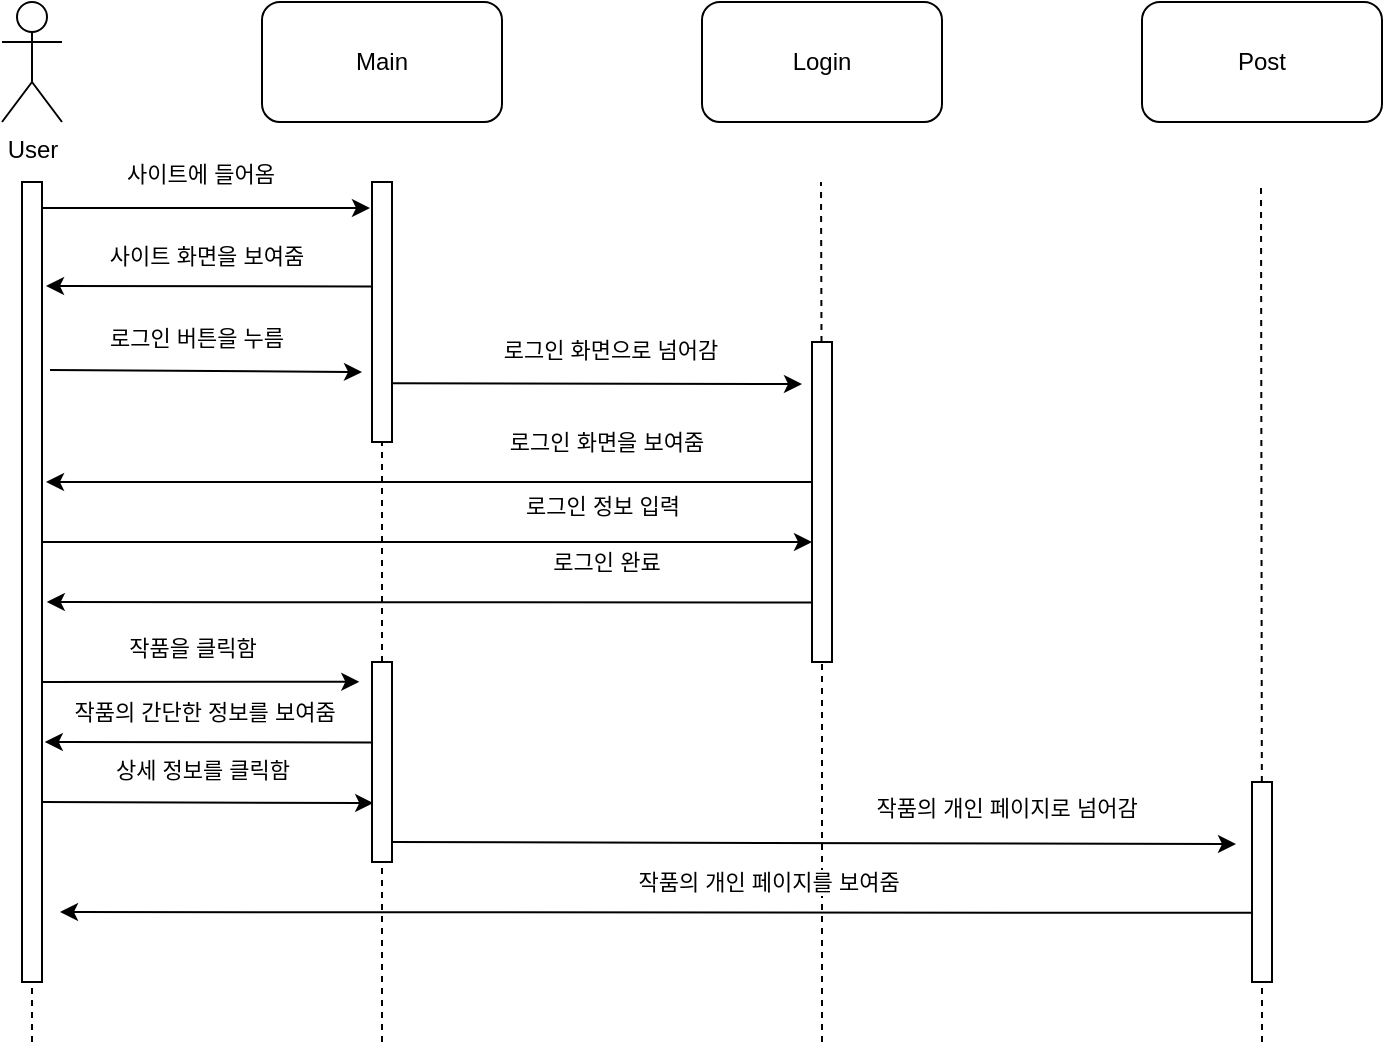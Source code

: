 <mxfile version="14.6.6" type="github"><diagram id="14Rl3OKu15quQ_uYAupq" name="Page-1"><mxGraphModel dx="1221" dy="682" grid="1" gridSize="10" guides="1" tooltips="1" connect="1" arrows="1" fold="1" page="1" pageScale="1" pageWidth="827" pageHeight="1169" math="0" shadow="0"><root><mxCell id="0"/><mxCell id="1" parent="0"/><mxCell id="F2aJ64rCiTDuc4IwKkHj-19" value="" style="endArrow=classic;html=1;exitX=0.06;exitY=0.402;exitDx=0;exitDy=0;exitPerimeter=0;" edge="1" parent="1" source="F2aJ64rCiTDuc4IwKkHj-16"><mxGeometry width="50" height="50" relative="1" as="geometry"><mxPoint x="295" y="209" as="sourcePoint"/><mxPoint x="132" y="222" as="targetPoint"/></mxGeometry></mxCell><mxCell id="F2aJ64rCiTDuc4IwKkHj-20" value="사이트 화면을 보여줌" style="edgeLabel;html=1;align=center;verticalAlign=middle;resizable=0;points=[];" vertex="1" connectable="0" parent="F2aJ64rCiTDuc4IwKkHj-19"><mxGeometry x="0.464" y="-1" relative="1" as="geometry"><mxPoint x="36" y="-14" as="offset"/></mxGeometry></mxCell><mxCell id="F2aJ64rCiTDuc4IwKkHj-1" value="User" style="shape=umlActor;verticalLabelPosition=bottom;verticalAlign=top;html=1;outlineConnect=0;" vertex="1" parent="1"><mxGeometry x="110" y="80" width="30" height="60" as="geometry"/></mxCell><mxCell id="F2aJ64rCiTDuc4IwKkHj-2" value="Main" style="rounded=1;whiteSpace=wrap;html=1;" vertex="1" parent="1"><mxGeometry x="240" y="80" width="120" height="60" as="geometry"/></mxCell><mxCell id="F2aJ64rCiTDuc4IwKkHj-3" value="Login" style="rounded=1;whiteSpace=wrap;html=1;" vertex="1" parent="1"><mxGeometry x="460" y="80" width="120" height="60" as="geometry"/></mxCell><mxCell id="F2aJ64rCiTDuc4IwKkHj-4" value="Post" style="rounded=1;whiteSpace=wrap;html=1;" vertex="1" parent="1"><mxGeometry x="680" y="80" width="120" height="60" as="geometry"/></mxCell><mxCell id="F2aJ64rCiTDuc4IwKkHj-7" value="" style="endArrow=none;dashed=1;html=1;startArrow=none;" edge="1" parent="1" source="F2aJ64rCiTDuc4IwKkHj-12"><mxGeometry width="50" height="50" relative="1" as="geometry"><mxPoint x="125" y="460" as="sourcePoint"/><mxPoint x="124.5" y="170" as="targetPoint"/></mxGeometry></mxCell><mxCell id="F2aJ64rCiTDuc4IwKkHj-8" value="" style="endArrow=none;dashed=1;html=1;startArrow=none;" edge="1" parent="1" source="F2aJ64rCiTDuc4IwKkHj-16"><mxGeometry width="50" height="50" relative="1" as="geometry"><mxPoint x="300" y="460" as="sourcePoint"/><mxPoint x="299.5" y="170" as="targetPoint"/></mxGeometry></mxCell><mxCell id="F2aJ64rCiTDuc4IwKkHj-9" value="" style="endArrow=none;dashed=1;html=1;startArrow=none;" edge="1" parent="1" source="F2aJ64rCiTDuc4IwKkHj-25"><mxGeometry width="50" height="50" relative="1" as="geometry"><mxPoint x="520" y="460" as="sourcePoint"/><mxPoint x="519.5" y="170" as="targetPoint"/></mxGeometry></mxCell><mxCell id="F2aJ64rCiTDuc4IwKkHj-10" value="" style="endArrow=none;dashed=1;html=1;startArrow=none;" edge="1" parent="1" source="F2aJ64rCiTDuc4IwKkHj-47"><mxGeometry width="50" height="50" relative="1" as="geometry"><mxPoint x="740" y="560" as="sourcePoint"/><mxPoint x="739.5" y="170" as="targetPoint"/></mxGeometry></mxCell><mxCell id="F2aJ64rCiTDuc4IwKkHj-12" value="" style="rounded=0;whiteSpace=wrap;html=1;" vertex="1" parent="1"><mxGeometry x="120" y="170" width="10" height="400" as="geometry"/></mxCell><mxCell id="F2aJ64rCiTDuc4IwKkHj-14" value="" style="endArrow=none;dashed=1;html=1;" edge="1" parent="1" target="F2aJ64rCiTDuc4IwKkHj-12"><mxGeometry width="50" height="50" relative="1" as="geometry"><mxPoint x="125" y="600" as="sourcePoint"/><mxPoint x="124.5" y="170" as="targetPoint"/></mxGeometry></mxCell><mxCell id="F2aJ64rCiTDuc4IwKkHj-15" value="" style="endArrow=classic;html=1;entryX=-0.1;entryY=0.1;entryDx=0;entryDy=0;entryPerimeter=0;" edge="1" parent="1" target="F2aJ64rCiTDuc4IwKkHj-16"><mxGeometry width="50" height="50" relative="1" as="geometry"><mxPoint x="130" y="183" as="sourcePoint"/><mxPoint x="260" y="180" as="targetPoint"/></mxGeometry></mxCell><mxCell id="F2aJ64rCiTDuc4IwKkHj-18" value="사이트에 들어옴" style="edgeLabel;html=1;align=center;verticalAlign=middle;resizable=0;points=[];" vertex="1" connectable="0" parent="F2aJ64rCiTDuc4IwKkHj-15"><mxGeometry x="0.464" y="-1" relative="1" as="geometry"><mxPoint x="-41" y="-18" as="offset"/></mxGeometry></mxCell><mxCell id="F2aJ64rCiTDuc4IwKkHj-16" value="" style="rounded=0;whiteSpace=wrap;html=1;" vertex="1" parent="1"><mxGeometry x="295" y="170" width="10" height="130" as="geometry"/></mxCell><mxCell id="F2aJ64rCiTDuc4IwKkHj-17" value="" style="endArrow=none;dashed=1;html=1;startArrow=none;" edge="1" parent="1" source="F2aJ64rCiTDuc4IwKkHj-38" target="F2aJ64rCiTDuc4IwKkHj-16"><mxGeometry width="50" height="50" relative="1" as="geometry"><mxPoint x="300" y="560" as="sourcePoint"/><mxPoint x="299.5" y="170" as="targetPoint"/></mxGeometry></mxCell><mxCell id="F2aJ64rCiTDuc4IwKkHj-21" value="" style="endArrow=classic;html=1;" edge="1" parent="1"><mxGeometry width="50" height="50" relative="1" as="geometry"><mxPoint x="134" y="264" as="sourcePoint"/><mxPoint x="290" y="265" as="targetPoint"/></mxGeometry></mxCell><mxCell id="F2aJ64rCiTDuc4IwKkHj-22" value="로그인 버튼을 누름" style="edgeLabel;html=1;align=center;verticalAlign=middle;resizable=0;points=[];" vertex="1" connectable="0" parent="F2aJ64rCiTDuc4IwKkHj-21"><mxGeometry x="0.464" y="-1" relative="1" as="geometry"><mxPoint x="-41" y="-18" as="offset"/></mxGeometry></mxCell><mxCell id="F2aJ64rCiTDuc4IwKkHj-25" value="" style="rounded=0;whiteSpace=wrap;html=1;" vertex="1" parent="1"><mxGeometry x="515" y="250" width="10" height="160" as="geometry"/></mxCell><mxCell id="F2aJ64rCiTDuc4IwKkHj-26" value="" style="endArrow=none;dashed=1;html=1;" edge="1" parent="1" target="F2aJ64rCiTDuc4IwKkHj-25"><mxGeometry width="50" height="50" relative="1" as="geometry"><mxPoint x="520" y="600" as="sourcePoint"/><mxPoint x="519.5" y="170" as="targetPoint"/></mxGeometry></mxCell><mxCell id="F2aJ64rCiTDuc4IwKkHj-27" value="" style="endArrow=classic;html=1;exitX=1;exitY=0.697;exitDx=0;exitDy=0;exitPerimeter=0;" edge="1" parent="1"><mxGeometry width="50" height="50" relative="1" as="geometry"><mxPoint x="305" y="270.61" as="sourcePoint"/><mxPoint x="510" y="271" as="targetPoint"/></mxGeometry></mxCell><mxCell id="F2aJ64rCiTDuc4IwKkHj-28" value="로그인 화면으로 넘어감" style="edgeLabel;html=1;align=center;verticalAlign=middle;resizable=0;points=[];" vertex="1" connectable="0" parent="F2aJ64rCiTDuc4IwKkHj-27"><mxGeometry x="0.464" y="-1" relative="1" as="geometry"><mxPoint x="-41" y="-18" as="offset"/></mxGeometry></mxCell><mxCell id="F2aJ64rCiTDuc4IwKkHj-30" value="" style="endArrow=classic;html=1;exitX=0.14;exitY=0.358;exitDx=0;exitDy=0;exitPerimeter=0;" edge="1" parent="1"><mxGeometry width="50" height="50" relative="1" as="geometry"><mxPoint x="515.0" y="320.0" as="sourcePoint"/><mxPoint x="132" y="320" as="targetPoint"/></mxGeometry></mxCell><mxCell id="F2aJ64rCiTDuc4IwKkHj-31" value="로그인 화면을 보여줌" style="edgeLabel;html=1;align=center;verticalAlign=middle;resizable=0;points=[];" vertex="1" connectable="0" parent="F2aJ64rCiTDuc4IwKkHj-30"><mxGeometry x="0.464" y="-1" relative="1" as="geometry"><mxPoint x="177" y="-19" as="offset"/></mxGeometry></mxCell><mxCell id="F2aJ64rCiTDuc4IwKkHj-34" value="" style="endArrow=classic;html=1;exitX=0.14;exitY=0.358;exitDx=0;exitDy=0;entryX=1;entryY=0.75;entryDx=0;entryDy=0;exitPerimeter=0;" edge="1" parent="1"><mxGeometry width="50" height="50" relative="1" as="geometry"><mxPoint x="130" y="350" as="sourcePoint"/><mxPoint x="515" y="350" as="targetPoint"/></mxGeometry></mxCell><mxCell id="F2aJ64rCiTDuc4IwKkHj-35" value="로그인 정보 입력" style="edgeLabel;html=1;align=center;verticalAlign=middle;resizable=0;points=[];" vertex="1" connectable="0" parent="F2aJ64rCiTDuc4IwKkHj-34"><mxGeometry x="0.464" y="-1" relative="1" as="geometry"><mxPoint x="-2" y="-19" as="offset"/></mxGeometry></mxCell><mxCell id="F2aJ64rCiTDuc4IwKkHj-36" value="" style="endArrow=classic;html=1;exitX=0.14;exitY=0.358;exitDx=0;exitDy=0;entryX=1.24;entryY=0.624;entryDx=0;entryDy=0;exitPerimeter=0;entryPerimeter=0;" edge="1" parent="1"><mxGeometry width="50" height="50" relative="1" as="geometry"><mxPoint x="515" y="380.24" as="sourcePoint"/><mxPoint x="132.4" y="380" as="targetPoint"/></mxGeometry></mxCell><mxCell id="F2aJ64rCiTDuc4IwKkHj-37" value="로그인 완료" style="edgeLabel;html=1;align=center;verticalAlign=middle;resizable=0;points=[];" vertex="1" connectable="0" parent="F2aJ64rCiTDuc4IwKkHj-36"><mxGeometry x="0.464" y="-1" relative="1" as="geometry"><mxPoint x="177" y="-19" as="offset"/></mxGeometry></mxCell><mxCell id="F2aJ64rCiTDuc4IwKkHj-38" value="" style="rounded=0;whiteSpace=wrap;html=1;" vertex="1" parent="1"><mxGeometry x="295" y="410" width="10" height="100" as="geometry"/></mxCell><mxCell id="F2aJ64rCiTDuc4IwKkHj-39" value="" style="endArrow=none;dashed=1;html=1;" edge="1" parent="1" target="F2aJ64rCiTDuc4IwKkHj-38"><mxGeometry width="50" height="50" relative="1" as="geometry"><mxPoint x="300" y="600" as="sourcePoint"/><mxPoint x="300" y="300" as="targetPoint"/></mxGeometry></mxCell><mxCell id="F2aJ64rCiTDuc4IwKkHj-40" value="" style="endArrow=classic;html=1;entryX=-0.635;entryY=0.099;entryDx=0;entryDy=0;entryPerimeter=0;" edge="1" parent="1" target="F2aJ64rCiTDuc4IwKkHj-38"><mxGeometry width="50" height="50" relative="1" as="geometry"><mxPoint x="130" y="420" as="sourcePoint"/><mxPoint x="250" y="410" as="targetPoint"/></mxGeometry></mxCell><mxCell id="F2aJ64rCiTDuc4IwKkHj-41" value="작품을 클릭함" style="edgeLabel;html=1;align=center;verticalAlign=middle;resizable=0;points=[];" vertex="1" connectable="0" parent="F2aJ64rCiTDuc4IwKkHj-40"><mxGeometry x="0.464" y="-1" relative="1" as="geometry"><mxPoint x="-41" y="-18" as="offset"/></mxGeometry></mxCell><mxCell id="F2aJ64rCiTDuc4IwKkHj-42" value="" style="endArrow=classic;html=1;exitX=0.06;exitY=0.402;exitDx=0;exitDy=0;exitPerimeter=0;" edge="1" parent="1"><mxGeometry width="50" height="50" relative="1" as="geometry"><mxPoint x="295.0" y="450.26" as="sourcePoint"/><mxPoint x="131.4" y="450" as="targetPoint"/></mxGeometry></mxCell><mxCell id="F2aJ64rCiTDuc4IwKkHj-43" value="작품의 간단한 정보를 보여줌" style="edgeLabel;html=1;align=center;verticalAlign=middle;resizable=0;points=[];" vertex="1" connectable="0" parent="F2aJ64rCiTDuc4IwKkHj-42"><mxGeometry x="0.464" y="-1" relative="1" as="geometry"><mxPoint x="36" y="-14" as="offset"/></mxGeometry></mxCell><mxCell id="F2aJ64rCiTDuc4IwKkHj-45" value="" style="endArrow=classic;html=1;entryX=0.06;entryY=0.158;entryDx=0;entryDy=0;entryPerimeter=0;" edge="1" parent="1"><mxGeometry width="50" height="50" relative="1" as="geometry"><mxPoint x="130" y="480" as="sourcePoint"/><mxPoint x="295.6" y="480.54" as="targetPoint"/></mxGeometry></mxCell><mxCell id="F2aJ64rCiTDuc4IwKkHj-46" value="상세 정보를 클릭함" style="edgeLabel;html=1;align=center;verticalAlign=middle;resizable=0;points=[];" vertex="1" connectable="0" parent="F2aJ64rCiTDuc4IwKkHj-45"><mxGeometry x="0.464" y="-1" relative="1" as="geometry"><mxPoint x="-41" y="-18" as="offset"/></mxGeometry></mxCell><mxCell id="F2aJ64rCiTDuc4IwKkHj-47" value="" style="rounded=0;whiteSpace=wrap;html=1;" vertex="1" parent="1"><mxGeometry x="735" y="470" width="10" height="100" as="geometry"/></mxCell><mxCell id="F2aJ64rCiTDuc4IwKkHj-48" value="" style="endArrow=none;dashed=1;html=1;" edge="1" parent="1" target="F2aJ64rCiTDuc4IwKkHj-47"><mxGeometry width="50" height="50" relative="1" as="geometry"><mxPoint x="740" y="600" as="sourcePoint"/><mxPoint x="739.5" y="170" as="targetPoint"/></mxGeometry></mxCell><mxCell id="F2aJ64rCiTDuc4IwKkHj-49" value="" style="endArrow=classic;html=1;exitX=0.14;exitY=0.358;exitDx=0;exitDy=0;exitPerimeter=0;" edge="1" parent="1"><mxGeometry width="50" height="50" relative="1" as="geometry"><mxPoint x="305" y="500" as="sourcePoint"/><mxPoint x="727" y="501" as="targetPoint"/></mxGeometry></mxCell><mxCell id="F2aJ64rCiTDuc4IwKkHj-50" value="작품의 개인 페이지로 넘어감" style="edgeLabel;html=1;align=center;verticalAlign=middle;resizable=0;points=[];" vertex="1" connectable="0" parent="F2aJ64rCiTDuc4IwKkHj-49"><mxGeometry x="0.464" y="-1" relative="1" as="geometry"><mxPoint x="-2" y="-19" as="offset"/></mxGeometry></mxCell><mxCell id="F2aJ64rCiTDuc4IwKkHj-51" value="" style="endArrow=classic;html=1;exitX=0.14;exitY=0.358;exitDx=0;exitDy=0;exitPerimeter=0;" edge="1" parent="1"><mxGeometry width="50" height="50" relative="1" as="geometry"><mxPoint x="735" y="535.41" as="sourcePoint"/><mxPoint x="139" y="535" as="targetPoint"/></mxGeometry></mxCell><mxCell id="F2aJ64rCiTDuc4IwKkHj-52" value="작품의 개인 페이지를 보여줌" style="edgeLabel;html=1;align=center;verticalAlign=middle;resizable=0;points=[];" vertex="1" connectable="0" parent="F2aJ64rCiTDuc4IwKkHj-51"><mxGeometry x="0.464" y="-1" relative="1" as="geometry"><mxPoint x="194" y="-14" as="offset"/></mxGeometry></mxCell></root></mxGraphModel></diagram></mxfile>